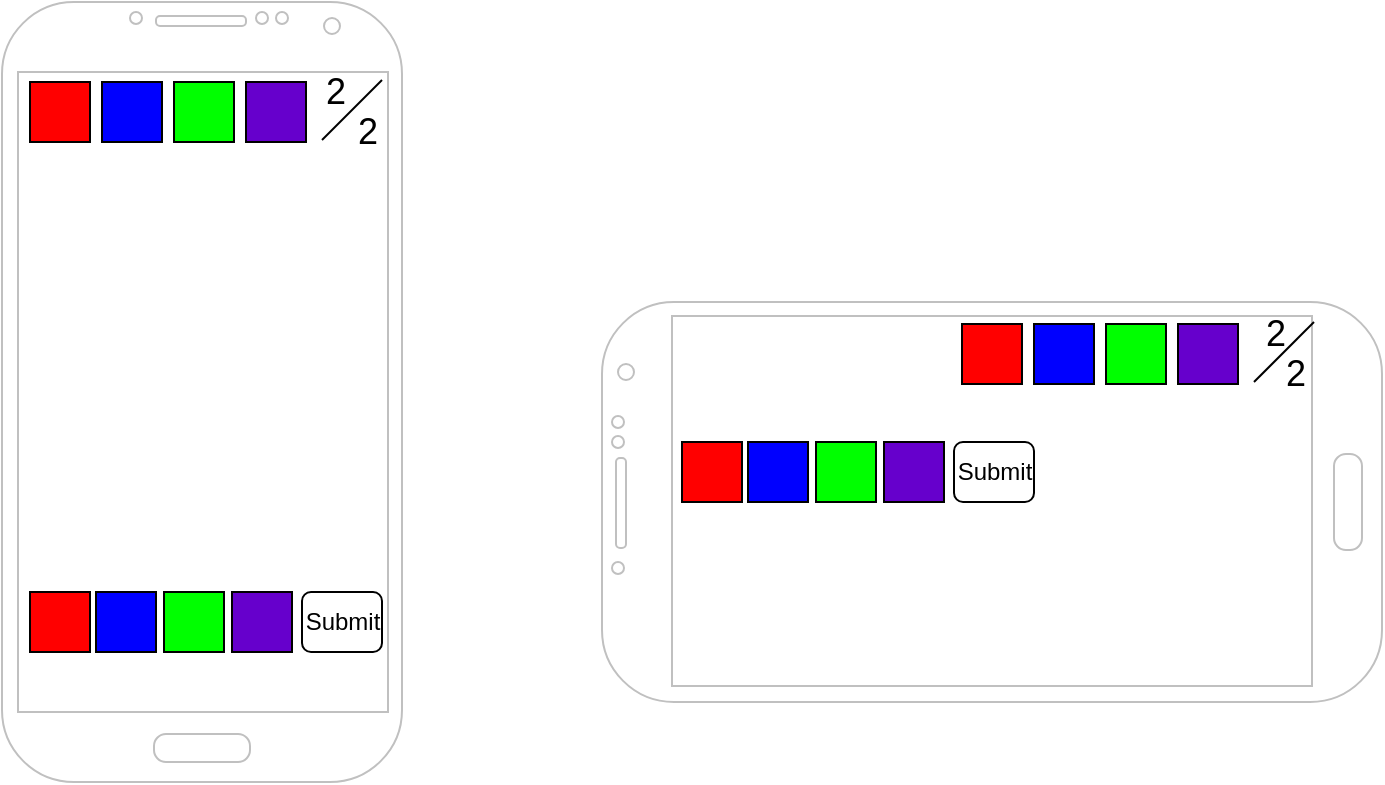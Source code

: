 <mxfile version="13.7.7" type="device"><diagram id="UsIS-8UCvfthLtx8b1sB" name="Page-1"><mxGraphModel dx="1294" dy="744" grid="1" gridSize="10" guides="1" tooltips="1" connect="1" arrows="1" fold="1" page="1" pageScale="1" pageWidth="850" pageHeight="1100" math="0" shadow="0"><root><mxCell id="0"/><mxCell id="1" parent="0"/><mxCell id="ICn66UpWO7KQIzaA3vZt-14" value="&lt;font style=&quot;font-size: 18px&quot;&gt;2&lt;/font&gt;" style="text;html=1;strokeColor=none;fillColor=none;align=center;verticalAlign=middle;whiteSpace=wrap;rounded=0;" parent="1" vertex="1"><mxGeometry x="-330" y="260" width="34" height="50" as="geometry"/></mxCell><mxCell id="ICn66UpWO7KQIzaA3vZt-17" value="&lt;font style=&quot;font-size: 18px&quot;&gt;2&lt;/font&gt;" style="text;html=1;strokeColor=none;fillColor=none;align=center;verticalAlign=middle;whiteSpace=wrap;rounded=0;" parent="1" vertex="1"><mxGeometry x="-314" y="280" width="34" height="50" as="geometry"/></mxCell><mxCell id="ICn66UpWO7KQIzaA3vZt-1" value="" style="verticalLabelPosition=bottom;verticalAlign=top;html=1;shadow=0;dashed=0;strokeWidth=1;shape=mxgraph.android.phone2;strokeColor=#c0c0c0;" parent="1" vertex="1"><mxGeometry x="-480" y="240" width="200" height="390" as="geometry"/></mxCell><mxCell id="ICn66UpWO7KQIzaA3vZt-2" value="" style="rounded=0;whiteSpace=wrap;html=1;fillColor=#FF0000;" parent="1" vertex="1"><mxGeometry x="-466" y="535" width="30" height="30" as="geometry"/></mxCell><mxCell id="ICn66UpWO7KQIzaA3vZt-3" value="" style="rounded=0;whiteSpace=wrap;html=1;fillColor=#0000FF;" parent="1" vertex="1"><mxGeometry x="-433" y="535" width="30" height="30" as="geometry"/></mxCell><mxCell id="ICn66UpWO7KQIzaA3vZt-4" value="" style="rounded=0;whiteSpace=wrap;html=1;fillColor=#6600CC;" parent="1" vertex="1"><mxGeometry x="-365" y="535" width="30" height="30" as="geometry"/></mxCell><mxCell id="ICn66UpWO7KQIzaA3vZt-5" value="" style="rounded=0;whiteSpace=wrap;html=1;fillColor=#00FF00;" parent="1" vertex="1"><mxGeometry x="-399" y="535" width="30" height="30" as="geometry"/></mxCell><mxCell id="ICn66UpWO7KQIzaA3vZt-8" value="" style="rounded=0;whiteSpace=wrap;html=1;fillColor=#FF0000;" parent="1" vertex="1"><mxGeometry x="-466" y="280" width="30" height="30" as="geometry"/></mxCell><mxCell id="ICn66UpWO7KQIzaA3vZt-9" value="" style="rounded=0;whiteSpace=wrap;html=1;fillColor=#0000FF;" parent="1" vertex="1"><mxGeometry x="-430" y="280" width="30" height="30" as="geometry"/></mxCell><mxCell id="ICn66UpWO7KQIzaA3vZt-10" value="" style="rounded=0;whiteSpace=wrap;html=1;fillColor=#6600CC;" parent="1" vertex="1"><mxGeometry x="-358" y="280" width="30" height="30" as="geometry"/></mxCell><mxCell id="ICn66UpWO7KQIzaA3vZt-11" value="" style="rounded=0;whiteSpace=wrap;html=1;fillColor=#00FF00;" parent="1" vertex="1"><mxGeometry x="-394" y="280" width="30" height="30" as="geometry"/></mxCell><mxCell id="ZTkrOty38txoO7L934Gk-1" value="" style="endArrow=none;html=1;" edge="1" parent="1"><mxGeometry width="50" height="50" relative="1" as="geometry"><mxPoint x="-320" y="309" as="sourcePoint"/><mxPoint x="-290" y="279" as="targetPoint"/></mxGeometry></mxCell><mxCell id="ZTkrOty38txoO7L934Gk-8" value="" style="group" vertex="1" connectable="0" parent="1"><mxGeometry x="-330" y="535" width="60" height="30" as="geometry"/></mxCell><mxCell id="ZTkrOty38txoO7L934Gk-5" value="" style="rounded=1;whiteSpace=wrap;html=1;" vertex="1" parent="ZTkrOty38txoO7L934Gk-8"><mxGeometry width="40" height="30" as="geometry"/></mxCell><mxCell id="ZTkrOty38txoO7L934Gk-6" value="Submit" style="text;html=1;strokeColor=none;fillColor=none;align=center;verticalAlign=middle;whiteSpace=wrap;rounded=0;" vertex="1" parent="ZTkrOty38txoO7L934Gk-8"><mxGeometry x="3" y="5" width="35" height="20" as="geometry"/></mxCell><mxCell id="ZTkrOty38txoO7L934Gk-9" value="" style="verticalLabelPosition=bottom;verticalAlign=top;html=1;shadow=0;dashed=0;strokeWidth=1;shape=mxgraph.android.phone2;strokeColor=#c0c0c0;direction=north;" vertex="1" parent="1"><mxGeometry x="-180" y="390" width="390" height="200" as="geometry"/></mxCell><mxCell id="ZTkrOty38txoO7L934Gk-10" value="" style="rounded=0;whiteSpace=wrap;html=1;fillColor=#FF0000;" vertex="1" parent="1"><mxGeometry y="401" width="30" height="30" as="geometry"/></mxCell><mxCell id="ZTkrOty38txoO7L934Gk-11" value="" style="rounded=0;whiteSpace=wrap;html=1;fillColor=#0000FF;" vertex="1" parent="1"><mxGeometry x="36" y="401" width="30" height="30" as="geometry"/></mxCell><mxCell id="ZTkrOty38txoO7L934Gk-12" value="" style="rounded=0;whiteSpace=wrap;html=1;fillColor=#6600CC;" vertex="1" parent="1"><mxGeometry x="108" y="401" width="30" height="30" as="geometry"/></mxCell><mxCell id="ZTkrOty38txoO7L934Gk-13" value="" style="rounded=0;whiteSpace=wrap;html=1;fillColor=#00FF00;" vertex="1" parent="1"><mxGeometry x="72" y="401" width="30" height="30" as="geometry"/></mxCell><mxCell id="ZTkrOty38txoO7L934Gk-14" value="" style="endArrow=none;html=1;" edge="1" parent="1"><mxGeometry width="50" height="50" relative="1" as="geometry"><mxPoint x="146" y="430" as="sourcePoint"/><mxPoint x="176" y="400" as="targetPoint"/></mxGeometry></mxCell><mxCell id="ZTkrOty38txoO7L934Gk-22" value="" style="rounded=0;whiteSpace=wrap;html=1;fillColor=#FF0000;" vertex="1" parent="1"><mxGeometry x="-140" y="460" width="30" height="30" as="geometry"/></mxCell><mxCell id="ZTkrOty38txoO7L934Gk-23" value="" style="rounded=0;whiteSpace=wrap;html=1;fillColor=#0000FF;" vertex="1" parent="1"><mxGeometry x="-107" y="460" width="30" height="30" as="geometry"/></mxCell><mxCell id="ZTkrOty38txoO7L934Gk-24" value="" style="rounded=0;whiteSpace=wrap;html=1;fillColor=#6600CC;" vertex="1" parent="1"><mxGeometry x="-39" y="460" width="30" height="30" as="geometry"/></mxCell><mxCell id="ZTkrOty38txoO7L934Gk-25" value="" style="rounded=0;whiteSpace=wrap;html=1;fillColor=#00FF00;" vertex="1" parent="1"><mxGeometry x="-73" y="460" width="30" height="30" as="geometry"/></mxCell><mxCell id="ZTkrOty38txoO7L934Gk-26" value="" style="rounded=1;whiteSpace=wrap;html=1;" vertex="1" parent="1"><mxGeometry x="-4" y="460" width="40" height="30" as="geometry"/></mxCell><mxCell id="ZTkrOty38txoO7L934Gk-27" value="Submit" style="text;html=1;strokeColor=none;fillColor=none;align=center;verticalAlign=middle;whiteSpace=wrap;rounded=0;" vertex="1" parent="1"><mxGeometry x="-1" y="465" width="35" height="20" as="geometry"/></mxCell><mxCell id="ZTkrOty38txoO7L934Gk-28" value="&lt;font style=&quot;font-size: 18px&quot;&gt;2&lt;/font&gt;" style="text;html=1;strokeColor=none;fillColor=none;align=center;verticalAlign=middle;whiteSpace=wrap;rounded=0;" vertex="1" parent="1"><mxGeometry x="150" y="401" width="34" height="50" as="geometry"/></mxCell><mxCell id="ZTkrOty38txoO7L934Gk-29" value="&lt;font style=&quot;font-size: 18px&quot;&gt;2&lt;/font&gt;" style="text;html=1;strokeColor=none;fillColor=none;align=center;verticalAlign=middle;whiteSpace=wrap;rounded=0;" vertex="1" parent="1"><mxGeometry x="140" y="381" width="34" height="50" as="geometry"/></mxCell></root></mxGraphModel></diagram></mxfile>